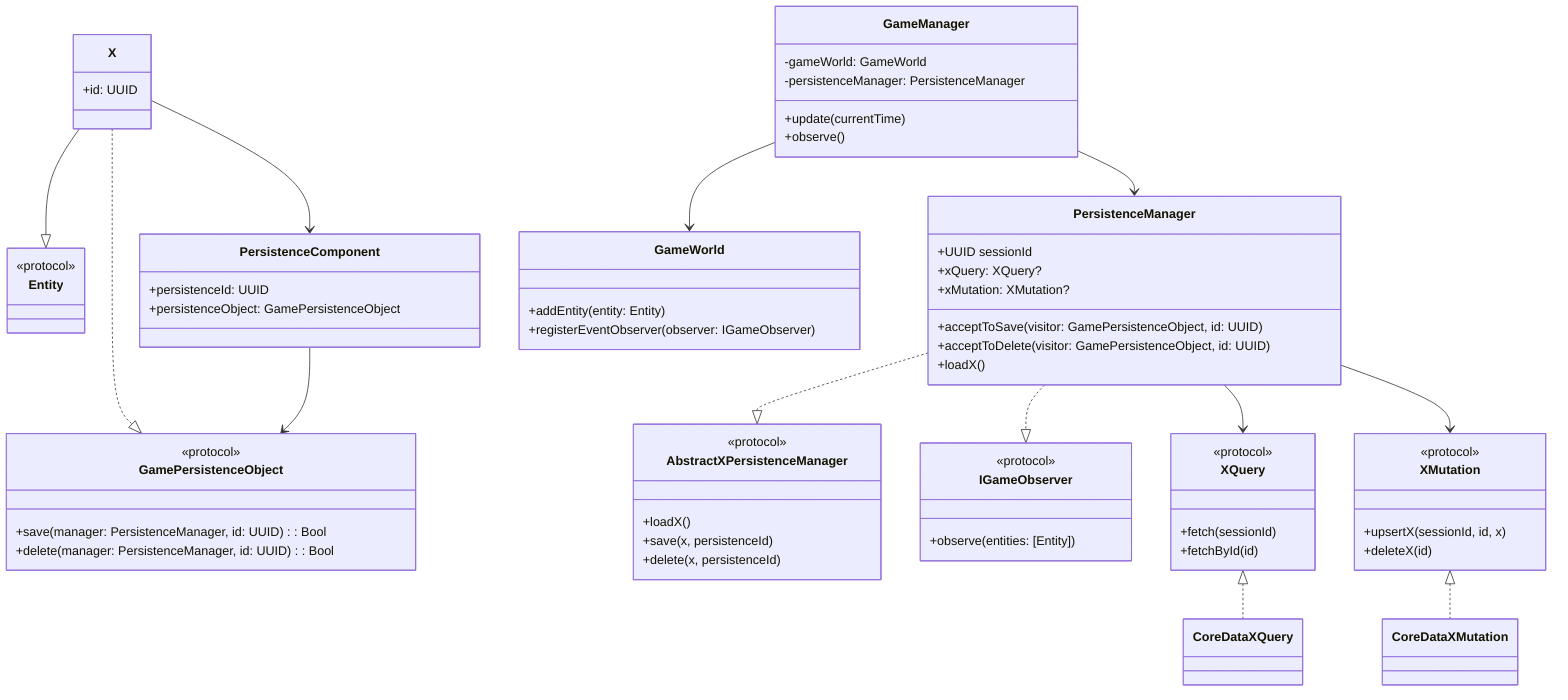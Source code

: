 classDiagram
    %% === Protocols / Interfaces ===
    class Entity {
        <<protocol>>
    }
    class IGameObserver {
        <<protocol>>
        +observe(entities: [Entity])
    }
    class GamePersistenceObject {
        <<protocol>>
        +save(manager: PersistenceManager, id: UUID) : Bool
        +delete(manager: PersistenceManager, id: UUID) : Bool
    }
    class AbstractXPersistenceManager {
        <<protocol>>
        +loadX()
        +save(x, persistenceId)
        +delete(x, persistenceId)
    }
    class XQuery {
        <<protocol>>
        +fetch(sessionId)
        +fetchById(id)
    }
    class XMutation {
        <<protocol>>
        +upsertX(sessionId, id, x)
        +deleteX(id)
    }

    %% === Core Classes ===
    class X {
        +id: UUID
    }
    class PersistenceManager {
        +UUID sessionId
        +xQuery: XQuery?
        +xMutation: XMutation?
        +acceptToSave(visitor: GamePersistenceObject, id: UUID)
        +acceptToDelete(visitor: GamePersistenceObject, id: UUID)
        +loadX()
    }
    class GameWorld {
        +addEntity(entity: Entity)
        +registerEventObserver(observer: IGameObserver)
    }
    class GameManager {
        -gameWorld: GameWorld
        -persistenceManager: PersistenceManager
        +update(currentTime)
        +observe()
    }
    class PersistenceComponent {
        +persistenceId: UUID
        +persistenceObject: GamePersistenceObject
    }
    class CoreDataXQuery
    class CoreDataXMutation

    %% === Relationships ===
    X --|> Entity
    X ..|> GamePersistenceObject

    PersistenceManager ..|> AbstractXPersistenceManager
    PersistenceManager ..|> IGameObserver

    XQuery <|.. CoreDataXQuery
    XMutation <|.. CoreDataXMutation

    PersistenceManager --> XQuery
    PersistenceManager --> XMutation

    GameManager --> GameWorld
    GameManager --> PersistenceManager

    X --> PersistenceComponent
    PersistenceComponent --> GamePersistenceObject